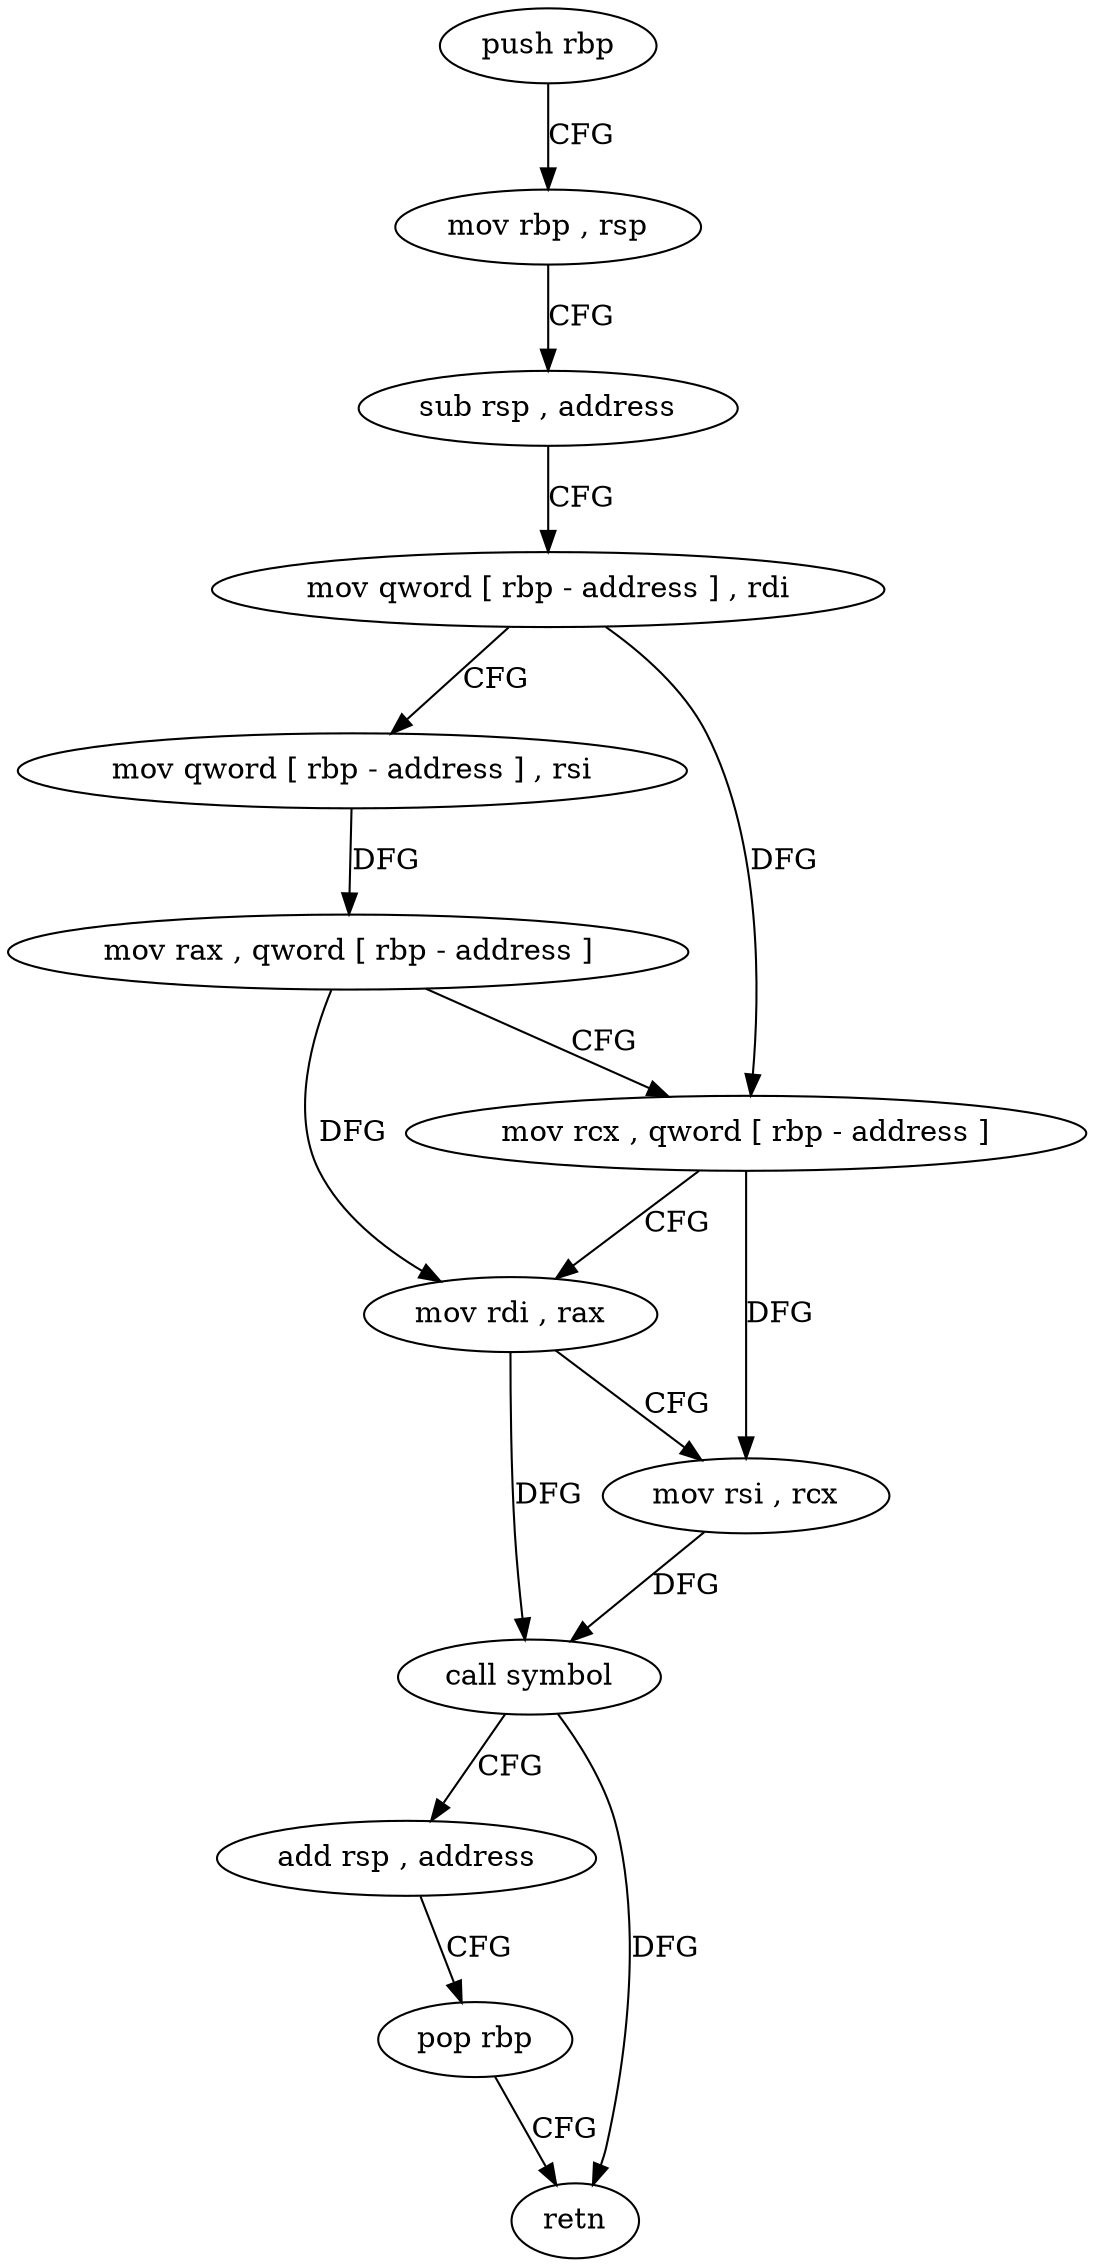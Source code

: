 digraph "func" {
"4238432" [label = "push rbp" ]
"4238433" [label = "mov rbp , rsp" ]
"4238436" [label = "sub rsp , address" ]
"4238440" [label = "mov qword [ rbp - address ] , rdi" ]
"4238444" [label = "mov qword [ rbp - address ] , rsi" ]
"4238448" [label = "mov rax , qword [ rbp - address ]" ]
"4238452" [label = "mov rcx , qword [ rbp - address ]" ]
"4238456" [label = "mov rdi , rax" ]
"4238459" [label = "mov rsi , rcx" ]
"4238462" [label = "call symbol" ]
"4238467" [label = "add rsp , address" ]
"4238471" [label = "pop rbp" ]
"4238472" [label = "retn" ]
"4238432" -> "4238433" [ label = "CFG" ]
"4238433" -> "4238436" [ label = "CFG" ]
"4238436" -> "4238440" [ label = "CFG" ]
"4238440" -> "4238444" [ label = "CFG" ]
"4238440" -> "4238452" [ label = "DFG" ]
"4238444" -> "4238448" [ label = "DFG" ]
"4238448" -> "4238452" [ label = "CFG" ]
"4238448" -> "4238456" [ label = "DFG" ]
"4238452" -> "4238456" [ label = "CFG" ]
"4238452" -> "4238459" [ label = "DFG" ]
"4238456" -> "4238459" [ label = "CFG" ]
"4238456" -> "4238462" [ label = "DFG" ]
"4238459" -> "4238462" [ label = "DFG" ]
"4238462" -> "4238467" [ label = "CFG" ]
"4238462" -> "4238472" [ label = "DFG" ]
"4238467" -> "4238471" [ label = "CFG" ]
"4238471" -> "4238472" [ label = "CFG" ]
}

